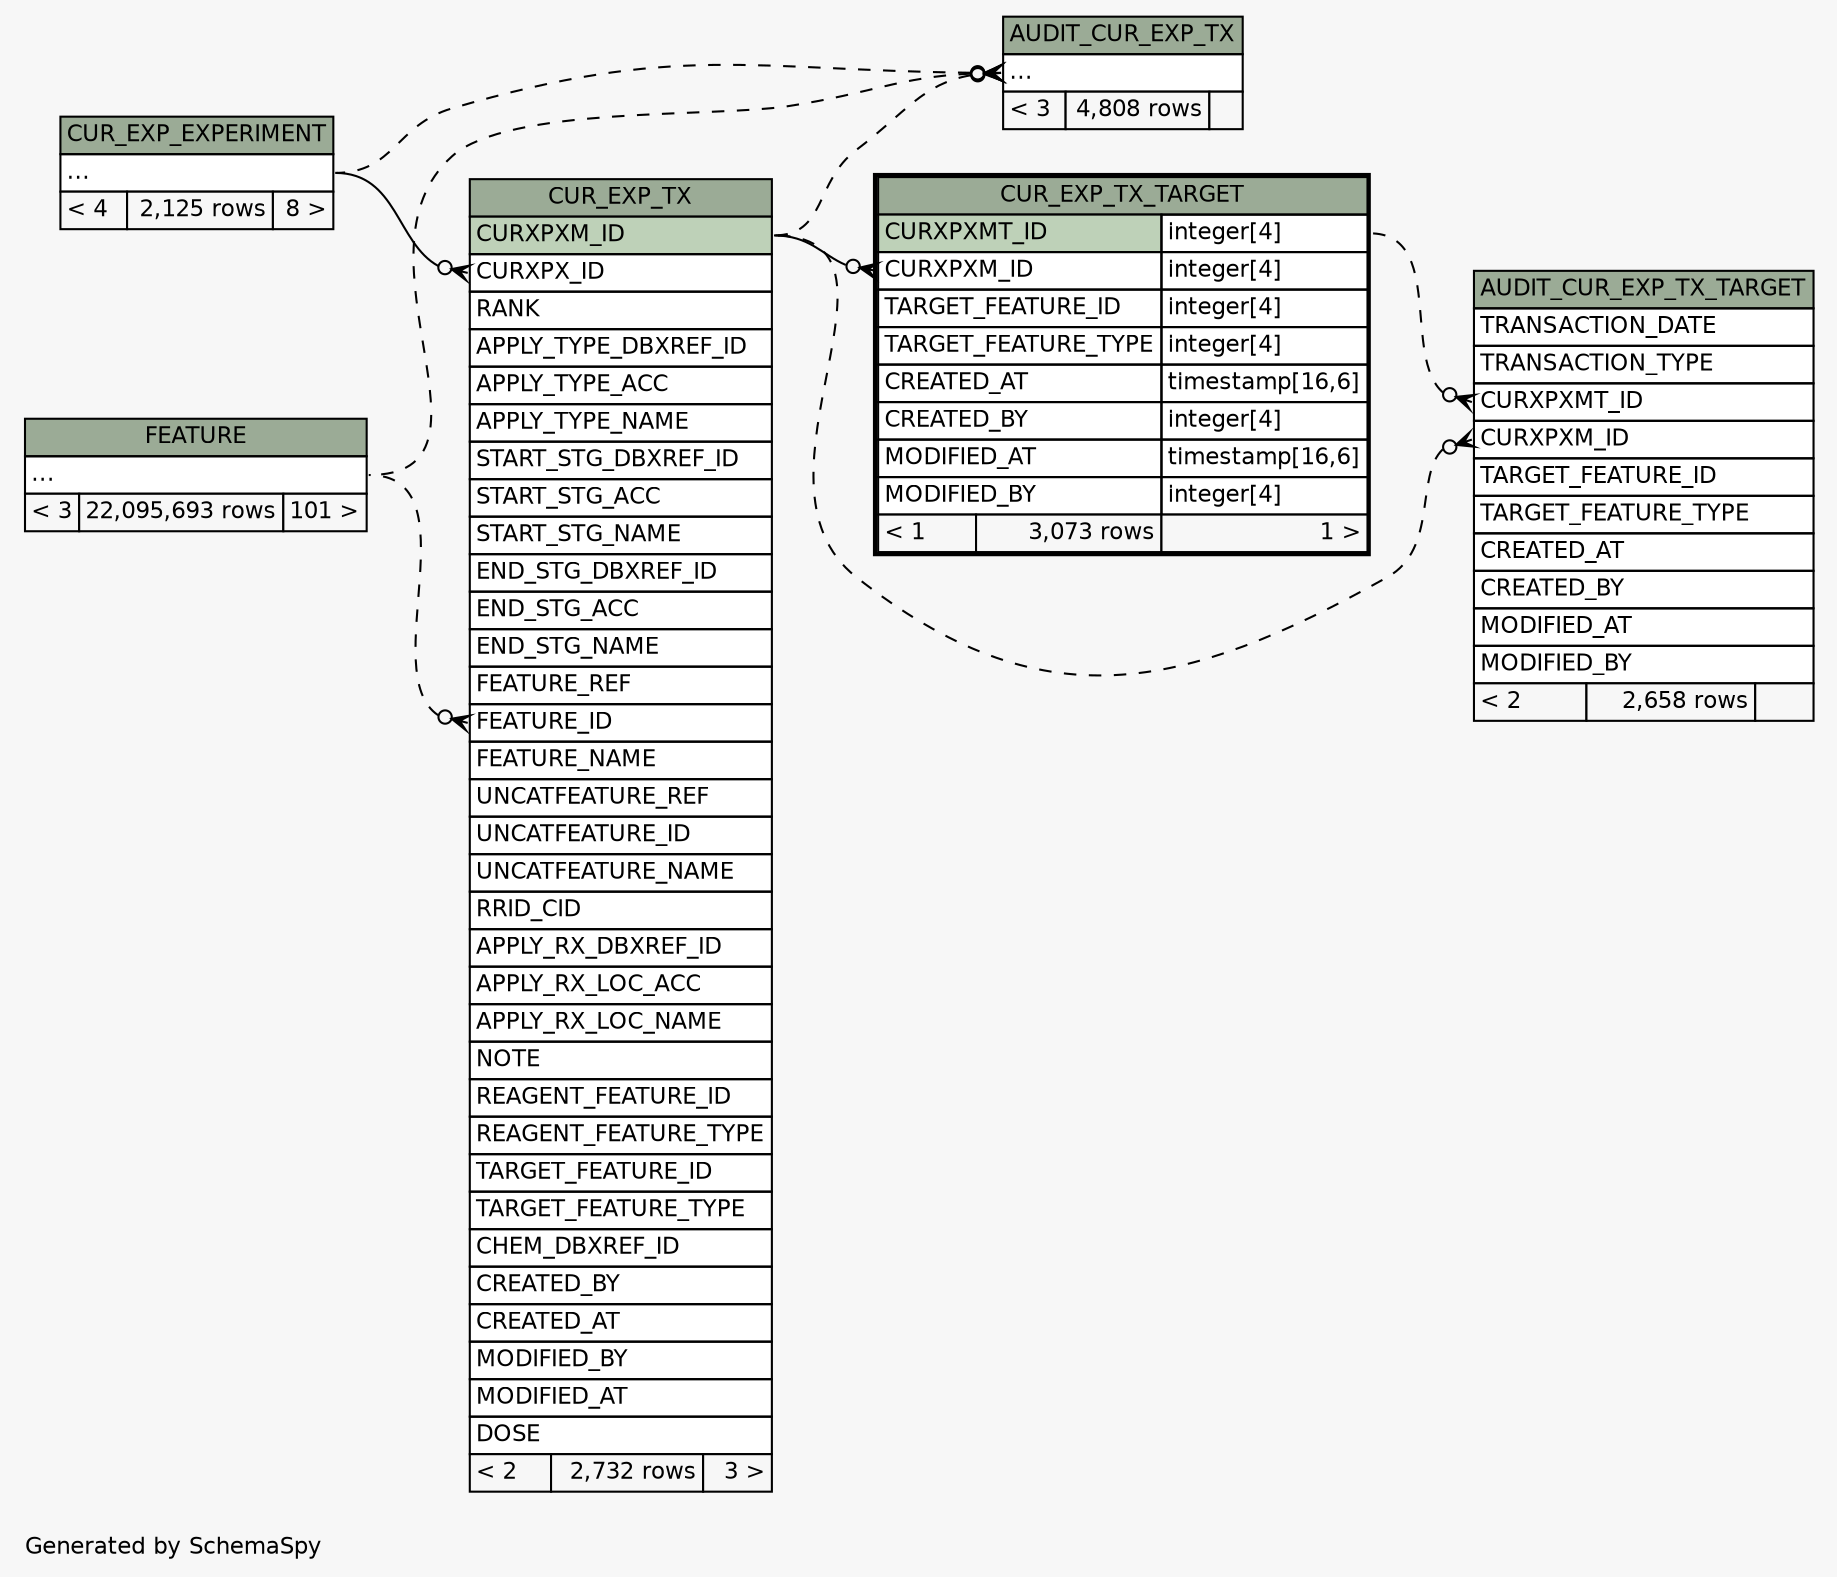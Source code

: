 // dot 2.38.0 on Windows 10 10.0
// SchemaSpy rev Unknown
digraph "impliedTwoDegreesRelationshipsDiagram" {
  graph [
    rankdir="RL"
    bgcolor="#f7f7f7"
    label="\nGenerated by SchemaSpy"
    labeljust="l"
    nodesep="0.18"
    ranksep="0.46"
    fontname="Helvetica"
    fontsize="11"
  ];
  node [
    fontname="Helvetica"
    fontsize="11"
    shape="plaintext"
  ];
  edge [
    arrowsize="0.8"
  ];
  "AUDIT_CUR_EXP_TX":"elipses":w -> "CUR_EXP_EXPERIMENT":"elipses":e [arrowhead=none dir=back arrowtail=crowodot style=dashed];
  "AUDIT_CUR_EXP_TX":"elipses":w -> "CUR_EXP_TX":"CURXPXM_ID":e [arrowhead=none dir=back arrowtail=crowodot style=dashed];
  "AUDIT_CUR_EXP_TX":"elipses":w -> "FEATURE":"elipses":e [arrowhead=none dir=back arrowtail=crowodot style=dashed];
  "AUDIT_CUR_EXP_TX_TARGET":"CURXPXM_ID":w -> "CUR_EXP_TX":"CURXPXM_ID":e [arrowhead=none dir=back arrowtail=crowodot style=dashed];
  "AUDIT_CUR_EXP_TX_TARGET":"CURXPXMT_ID":w -> "CUR_EXP_TX_TARGET":"CURXPXMT_ID.type":e [arrowhead=none dir=back arrowtail=crowodot style=dashed];
  "CUR_EXP_TX":"CURXPX_ID":w -> "CUR_EXP_EXPERIMENT":"elipses":e [arrowhead=none dir=back arrowtail=crowodot];
  "CUR_EXP_TX":"FEATURE_ID":w -> "FEATURE":"elipses":e [arrowhead=none dir=back arrowtail=crowodot style=dashed];
  "CUR_EXP_TX_TARGET":"CURXPXM_ID":w -> "CUR_EXP_TX":"CURXPXM_ID":e [arrowhead=none dir=back arrowtail=crowodot];
  "AUDIT_CUR_EXP_TX" [
    label=<
    <TABLE BORDER="0" CELLBORDER="1" CELLSPACING="0" BGCOLOR="#ffffff">
      <TR><TD COLSPAN="3" BGCOLOR="#9bab96" ALIGN="CENTER">AUDIT_CUR_EXP_TX</TD></TR>
      <TR><TD PORT="elipses" COLSPAN="3" ALIGN="LEFT">...</TD></TR>
      <TR><TD ALIGN="LEFT" BGCOLOR="#f7f7f7">&lt; 3</TD><TD ALIGN="RIGHT" BGCOLOR="#f7f7f7">4,808 rows</TD><TD ALIGN="RIGHT" BGCOLOR="#f7f7f7">  </TD></TR>
    </TABLE>>
    URL="AUDIT_CUR_EXP_TX.html"
    tooltip="AUDIT_CUR_EXP_TX"
  ];
  "AUDIT_CUR_EXP_TX_TARGET" [
    label=<
    <TABLE BORDER="0" CELLBORDER="1" CELLSPACING="0" BGCOLOR="#ffffff">
      <TR><TD COLSPAN="3" BGCOLOR="#9bab96" ALIGN="CENTER">AUDIT_CUR_EXP_TX_TARGET</TD></TR>
      <TR><TD PORT="TRANSACTION_DATE" COLSPAN="3" ALIGN="LEFT">TRANSACTION_DATE</TD></TR>
      <TR><TD PORT="TRANSACTION_TYPE" COLSPAN="3" ALIGN="LEFT">TRANSACTION_TYPE</TD></TR>
      <TR><TD PORT="CURXPXMT_ID" COLSPAN="3" ALIGN="LEFT">CURXPXMT_ID</TD></TR>
      <TR><TD PORT="CURXPXM_ID" COLSPAN="3" ALIGN="LEFT">CURXPXM_ID</TD></TR>
      <TR><TD PORT="TARGET_FEATURE_ID" COLSPAN="3" ALIGN="LEFT">TARGET_FEATURE_ID</TD></TR>
      <TR><TD PORT="TARGET_FEATURE_TYPE" COLSPAN="3" ALIGN="LEFT">TARGET_FEATURE_TYPE</TD></TR>
      <TR><TD PORT="CREATED_AT" COLSPAN="3" ALIGN="LEFT">CREATED_AT</TD></TR>
      <TR><TD PORT="CREATED_BY" COLSPAN="3" ALIGN="LEFT">CREATED_BY</TD></TR>
      <TR><TD PORT="MODIFIED_AT" COLSPAN="3" ALIGN="LEFT">MODIFIED_AT</TD></TR>
      <TR><TD PORT="MODIFIED_BY" COLSPAN="3" ALIGN="LEFT">MODIFIED_BY</TD></TR>
      <TR><TD ALIGN="LEFT" BGCOLOR="#f7f7f7">&lt; 2</TD><TD ALIGN="RIGHT" BGCOLOR="#f7f7f7">2,658 rows</TD><TD ALIGN="RIGHT" BGCOLOR="#f7f7f7">  </TD></TR>
    </TABLE>>
    URL="AUDIT_CUR_EXP_TX_TARGET.html"
    tooltip="AUDIT_CUR_EXP_TX_TARGET"
  ];
  "CUR_EXP_EXPERIMENT" [
    label=<
    <TABLE BORDER="0" CELLBORDER="1" CELLSPACING="0" BGCOLOR="#ffffff">
      <TR><TD COLSPAN="3" BGCOLOR="#9bab96" ALIGN="CENTER">CUR_EXP_EXPERIMENT</TD></TR>
      <TR><TD PORT="elipses" COLSPAN="3" ALIGN="LEFT">...</TD></TR>
      <TR><TD ALIGN="LEFT" BGCOLOR="#f7f7f7">&lt; 4</TD><TD ALIGN="RIGHT" BGCOLOR="#f7f7f7">2,125 rows</TD><TD ALIGN="RIGHT" BGCOLOR="#f7f7f7">8 &gt;</TD></TR>
    </TABLE>>
    URL="CUR_EXP_EXPERIMENT.html"
    tooltip="CUR_EXP_EXPERIMENT"
  ];
  "CUR_EXP_TX" [
    label=<
    <TABLE BORDER="0" CELLBORDER="1" CELLSPACING="0" BGCOLOR="#ffffff">
      <TR><TD COLSPAN="3" BGCOLOR="#9bab96" ALIGN="CENTER">CUR_EXP_TX</TD></TR>
      <TR><TD PORT="CURXPXM_ID" COLSPAN="3" BGCOLOR="#bed1b8" ALIGN="LEFT">CURXPXM_ID</TD></TR>
      <TR><TD PORT="CURXPX_ID" COLSPAN="3" ALIGN="LEFT">CURXPX_ID</TD></TR>
      <TR><TD PORT="RANK" COLSPAN="3" ALIGN="LEFT">RANK</TD></TR>
      <TR><TD PORT="APPLY_TYPE_DBXREF_ID" COLSPAN="3" ALIGN="LEFT">APPLY_TYPE_DBXREF_ID</TD></TR>
      <TR><TD PORT="APPLY_TYPE_ACC" COLSPAN="3" ALIGN="LEFT">APPLY_TYPE_ACC</TD></TR>
      <TR><TD PORT="APPLY_TYPE_NAME" COLSPAN="3" ALIGN="LEFT">APPLY_TYPE_NAME</TD></TR>
      <TR><TD PORT="START_STG_DBXREF_ID" COLSPAN="3" ALIGN="LEFT">START_STG_DBXREF_ID</TD></TR>
      <TR><TD PORT="START_STG_ACC" COLSPAN="3" ALIGN="LEFT">START_STG_ACC</TD></TR>
      <TR><TD PORT="START_STG_NAME" COLSPAN="3" ALIGN="LEFT">START_STG_NAME</TD></TR>
      <TR><TD PORT="END_STG_DBXREF_ID" COLSPAN="3" ALIGN="LEFT">END_STG_DBXREF_ID</TD></TR>
      <TR><TD PORT="END_STG_ACC" COLSPAN="3" ALIGN="LEFT">END_STG_ACC</TD></TR>
      <TR><TD PORT="END_STG_NAME" COLSPAN="3" ALIGN="LEFT">END_STG_NAME</TD></TR>
      <TR><TD PORT="FEATURE_REF" COLSPAN="3" ALIGN="LEFT">FEATURE_REF</TD></TR>
      <TR><TD PORT="FEATURE_ID" COLSPAN="3" ALIGN="LEFT">FEATURE_ID</TD></TR>
      <TR><TD PORT="FEATURE_NAME" COLSPAN="3" ALIGN="LEFT">FEATURE_NAME</TD></TR>
      <TR><TD PORT="UNCATFEATURE_REF" COLSPAN="3" ALIGN="LEFT">UNCATFEATURE_REF</TD></TR>
      <TR><TD PORT="UNCATFEATURE_ID" COLSPAN="3" ALIGN="LEFT">UNCATFEATURE_ID</TD></TR>
      <TR><TD PORT="UNCATFEATURE_NAME" COLSPAN="3" ALIGN="LEFT">UNCATFEATURE_NAME</TD></TR>
      <TR><TD PORT="RRID_CID" COLSPAN="3" ALIGN="LEFT">RRID_CID</TD></TR>
      <TR><TD PORT="APPLY_RX_DBXREF_ID" COLSPAN="3" ALIGN="LEFT">APPLY_RX_DBXREF_ID</TD></TR>
      <TR><TD PORT="APPLY_RX_LOC_ACC" COLSPAN="3" ALIGN="LEFT">APPLY_RX_LOC_ACC</TD></TR>
      <TR><TD PORT="APPLY_RX_LOC_NAME" COLSPAN="3" ALIGN="LEFT">APPLY_RX_LOC_NAME</TD></TR>
      <TR><TD PORT="NOTE" COLSPAN="3" ALIGN="LEFT">NOTE</TD></TR>
      <TR><TD PORT="REAGENT_FEATURE_ID" COLSPAN="3" ALIGN="LEFT">REAGENT_FEATURE_ID</TD></TR>
      <TR><TD PORT="REAGENT_FEATURE_TYPE" COLSPAN="3" ALIGN="LEFT">REAGENT_FEATURE_TYPE</TD></TR>
      <TR><TD PORT="TARGET_FEATURE_ID" COLSPAN="3" ALIGN="LEFT">TARGET_FEATURE_ID</TD></TR>
      <TR><TD PORT="TARGET_FEATURE_TYPE" COLSPAN="3" ALIGN="LEFT">TARGET_FEATURE_TYPE</TD></TR>
      <TR><TD PORT="CHEM_DBXREF_ID" COLSPAN="3" ALIGN="LEFT">CHEM_DBXREF_ID</TD></TR>
      <TR><TD PORT="CREATED_BY" COLSPAN="3" ALIGN="LEFT">CREATED_BY</TD></TR>
      <TR><TD PORT="CREATED_AT" COLSPAN="3" ALIGN="LEFT">CREATED_AT</TD></TR>
      <TR><TD PORT="MODIFIED_BY" COLSPAN="3" ALIGN="LEFT">MODIFIED_BY</TD></TR>
      <TR><TD PORT="MODIFIED_AT" COLSPAN="3" ALIGN="LEFT">MODIFIED_AT</TD></TR>
      <TR><TD PORT="DOSE" COLSPAN="3" ALIGN="LEFT">DOSE</TD></TR>
      <TR><TD ALIGN="LEFT" BGCOLOR="#f7f7f7">&lt; 2</TD><TD ALIGN="RIGHT" BGCOLOR="#f7f7f7">2,732 rows</TD><TD ALIGN="RIGHT" BGCOLOR="#f7f7f7">3 &gt;</TD></TR>
    </TABLE>>
    URL="CUR_EXP_TX.html"
    tooltip="CUR_EXP_TX"
  ];
  "CUR_EXP_TX_TARGET" [
    label=<
    <TABLE BORDER="2" CELLBORDER="1" CELLSPACING="0" BGCOLOR="#ffffff">
      <TR><TD COLSPAN="3" BGCOLOR="#9bab96" ALIGN="CENTER">CUR_EXP_TX_TARGET</TD></TR>
      <TR><TD PORT="CURXPXMT_ID" COLSPAN="2" BGCOLOR="#bed1b8" ALIGN="LEFT">CURXPXMT_ID</TD><TD PORT="CURXPXMT_ID.type" ALIGN="LEFT">integer[4]</TD></TR>
      <TR><TD PORT="CURXPXM_ID" COLSPAN="2" ALIGN="LEFT">CURXPXM_ID</TD><TD PORT="CURXPXM_ID.type" ALIGN="LEFT">integer[4]</TD></TR>
      <TR><TD PORT="TARGET_FEATURE_ID" COLSPAN="2" ALIGN="LEFT">TARGET_FEATURE_ID</TD><TD PORT="TARGET_FEATURE_ID.type" ALIGN="LEFT">integer[4]</TD></TR>
      <TR><TD PORT="TARGET_FEATURE_TYPE" COLSPAN="2" ALIGN="LEFT">TARGET_FEATURE_TYPE</TD><TD PORT="TARGET_FEATURE_TYPE.type" ALIGN="LEFT">integer[4]</TD></TR>
      <TR><TD PORT="CREATED_AT" COLSPAN="2" ALIGN="LEFT">CREATED_AT</TD><TD PORT="CREATED_AT.type" ALIGN="LEFT">timestamp[16,6]</TD></TR>
      <TR><TD PORT="CREATED_BY" COLSPAN="2" ALIGN="LEFT">CREATED_BY</TD><TD PORT="CREATED_BY.type" ALIGN="LEFT">integer[4]</TD></TR>
      <TR><TD PORT="MODIFIED_AT" COLSPAN="2" ALIGN="LEFT">MODIFIED_AT</TD><TD PORT="MODIFIED_AT.type" ALIGN="LEFT">timestamp[16,6]</TD></TR>
      <TR><TD PORT="MODIFIED_BY" COLSPAN="2" ALIGN="LEFT">MODIFIED_BY</TD><TD PORT="MODIFIED_BY.type" ALIGN="LEFT">integer[4]</TD></TR>
      <TR><TD ALIGN="LEFT" BGCOLOR="#f7f7f7">&lt; 1</TD><TD ALIGN="RIGHT" BGCOLOR="#f7f7f7">3,073 rows</TD><TD ALIGN="RIGHT" BGCOLOR="#f7f7f7">1 &gt;</TD></TR>
    </TABLE>>
    URL="CUR_EXP_TX_TARGET.html"
    tooltip="CUR_EXP_TX_TARGET"
  ];
  "FEATURE" [
    label=<
    <TABLE BORDER="0" CELLBORDER="1" CELLSPACING="0" BGCOLOR="#ffffff">
      <TR><TD COLSPAN="3" BGCOLOR="#9bab96" ALIGN="CENTER">FEATURE</TD></TR>
      <TR><TD PORT="elipses" COLSPAN="3" ALIGN="LEFT">...</TD></TR>
      <TR><TD ALIGN="LEFT" BGCOLOR="#f7f7f7">&lt; 3</TD><TD ALIGN="RIGHT" BGCOLOR="#f7f7f7">22,095,693 rows</TD><TD ALIGN="RIGHT" BGCOLOR="#f7f7f7">101 &gt;</TD></TR>
    </TABLE>>
    URL="FEATURE.html"
    tooltip="FEATURE"
  ];
}
